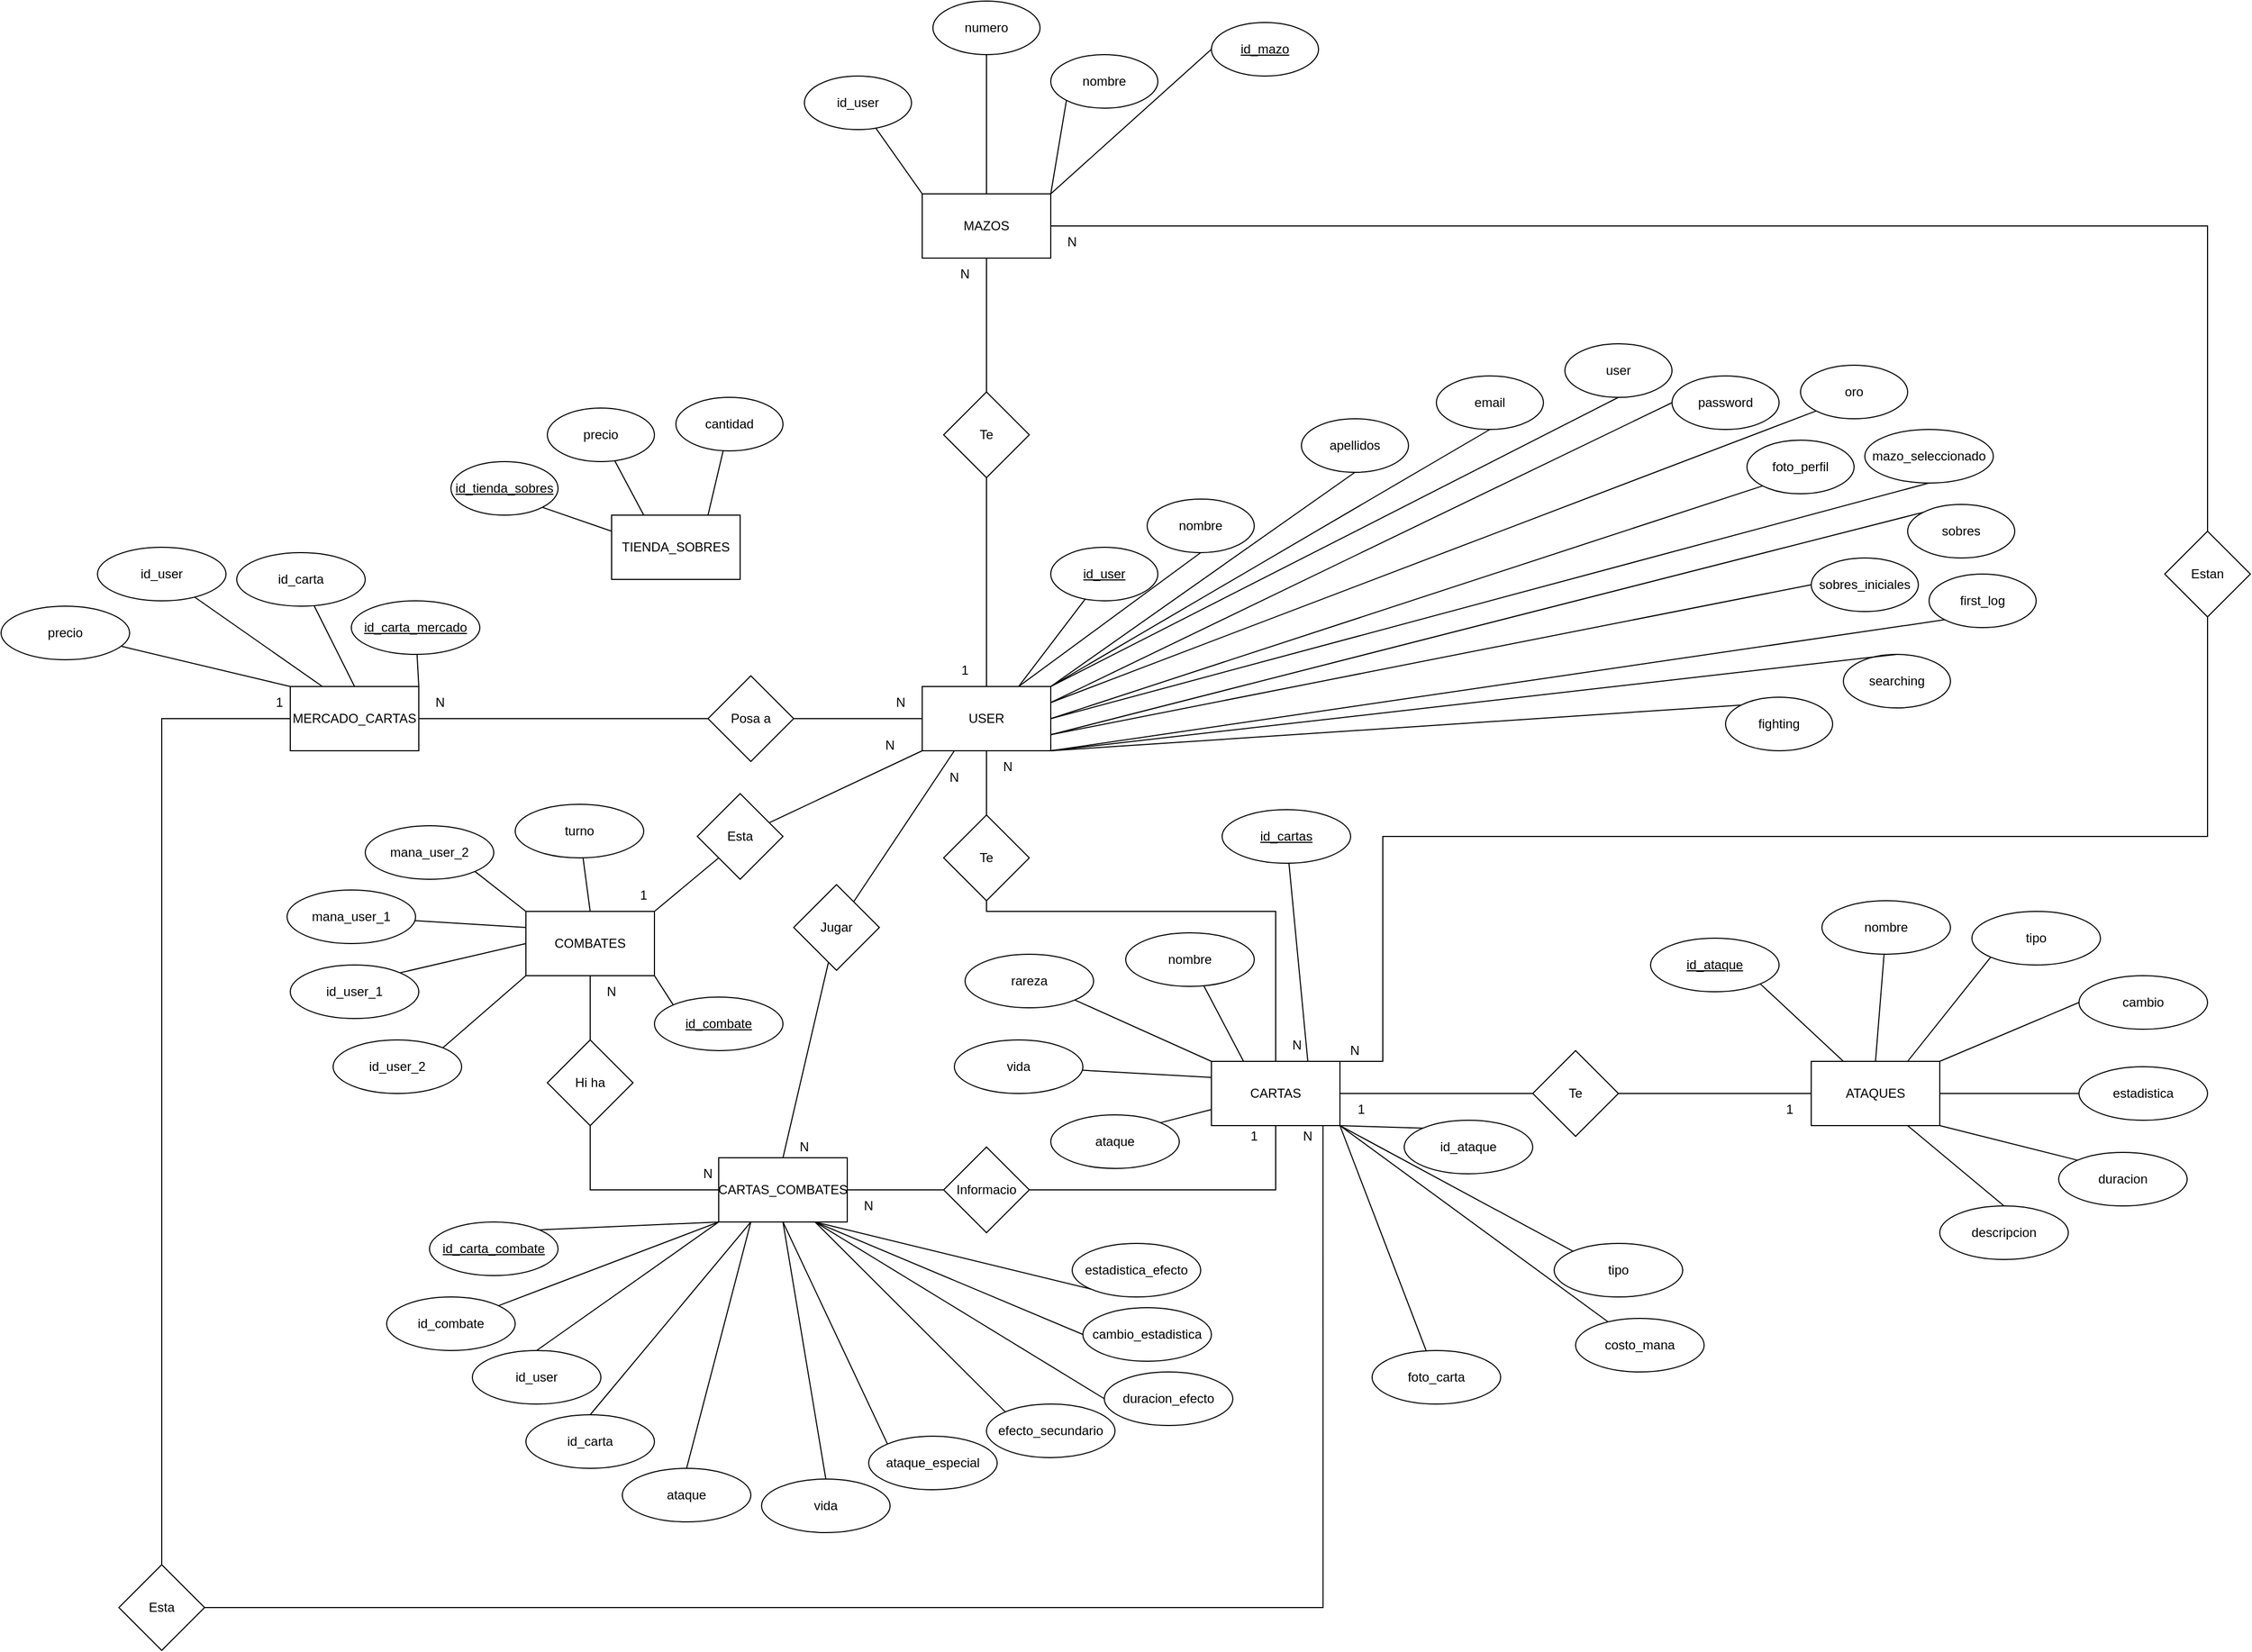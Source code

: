 <mxfile version="24.4.6" type="device">
  <diagram name="Página-1" id="mGuYYv_HyI5UxaZ_sUdc">
    <mxGraphModel dx="2577" dy="2109" grid="1" gridSize="10" guides="1" tooltips="1" connect="1" arrows="1" fold="1" page="1" pageScale="1" pageWidth="827" pageHeight="1169" math="0" shadow="0">
      <root>
        <mxCell id="0" />
        <mxCell id="1" parent="0" />
        <mxCell id="t3bxzwzpchBFD-Yzs4hy-23" style="rounded=0;orthogonalLoop=1;jettySize=auto;html=1;exitX=0;exitY=1;exitDx=0;exitDy=0;endArrow=none;endFill=0;" edge="1" parent="1" source="t3bxzwzpchBFD-Yzs4hy-1" target="t3bxzwzpchBFD-Yzs4hy-22">
          <mxGeometry relative="1" as="geometry" />
        </mxCell>
        <mxCell id="t3bxzwzpchBFD-Yzs4hy-1" value="USER" style="rounded=0;whiteSpace=wrap;html=1;" vertex="1" parent="1">
          <mxGeometry x="60" y="100" width="120" height="60" as="geometry" />
        </mxCell>
        <mxCell id="t3bxzwzpchBFD-Yzs4hy-5" style="edgeStyle=orthogonalEdgeStyle;rounded=0;orthogonalLoop=1;jettySize=auto;html=1;entryX=0;entryY=0.5;entryDx=0;entryDy=0;endArrow=none;endFill=0;" edge="1" parent="1" source="t3bxzwzpchBFD-Yzs4hy-2" target="t3bxzwzpchBFD-Yzs4hy-4">
          <mxGeometry relative="1" as="geometry" />
        </mxCell>
        <mxCell id="t3bxzwzpchBFD-Yzs4hy-2" value="CARTAS" style="rounded=0;whiteSpace=wrap;html=1;" vertex="1" parent="1">
          <mxGeometry x="330" y="450" width="120" height="60" as="geometry" />
        </mxCell>
        <mxCell id="t3bxzwzpchBFD-Yzs4hy-3" value="ATAQUES" style="rounded=0;whiteSpace=wrap;html=1;" vertex="1" parent="1">
          <mxGeometry x="890" y="450" width="120" height="60" as="geometry" />
        </mxCell>
        <mxCell id="t3bxzwzpchBFD-Yzs4hy-6" style="edgeStyle=orthogonalEdgeStyle;rounded=0;orthogonalLoop=1;jettySize=auto;html=1;entryX=0;entryY=0.5;entryDx=0;entryDy=0;endArrow=none;endFill=0;" edge="1" parent="1" source="t3bxzwzpchBFD-Yzs4hy-4" target="t3bxzwzpchBFD-Yzs4hy-3">
          <mxGeometry relative="1" as="geometry" />
        </mxCell>
        <mxCell id="t3bxzwzpchBFD-Yzs4hy-4" value="Te" style="rhombus;whiteSpace=wrap;html=1;" vertex="1" parent="1">
          <mxGeometry x="630" y="440" width="80" height="80" as="geometry" />
        </mxCell>
        <mxCell id="t3bxzwzpchBFD-Yzs4hy-176" style="edgeStyle=orthogonalEdgeStyle;rounded=0;orthogonalLoop=1;jettySize=auto;html=1;entryX=0.5;entryY=0;entryDx=0;entryDy=0;endArrow=none;endFill=0;" edge="1" parent="1" source="t3bxzwzpchBFD-Yzs4hy-7" target="t3bxzwzpchBFD-Yzs4hy-175">
          <mxGeometry relative="1" as="geometry" />
        </mxCell>
        <mxCell id="t3bxzwzpchBFD-Yzs4hy-7" value="MAZOS" style="rounded=0;whiteSpace=wrap;html=1;" vertex="1" parent="1">
          <mxGeometry x="60" y="-360" width="120" height="60" as="geometry" />
        </mxCell>
        <mxCell id="t3bxzwzpchBFD-Yzs4hy-171" style="edgeStyle=orthogonalEdgeStyle;rounded=0;orthogonalLoop=1;jettySize=auto;html=1;entryX=0.5;entryY=0;entryDx=0;entryDy=0;endArrow=none;endFill=0;" edge="1" parent="1" source="t3bxzwzpchBFD-Yzs4hy-8" target="t3bxzwzpchBFD-Yzs4hy-170">
          <mxGeometry relative="1" as="geometry" />
        </mxCell>
        <mxCell id="t3bxzwzpchBFD-Yzs4hy-8" value="MERCADO_CARTAS" style="rounded=0;whiteSpace=wrap;html=1;" vertex="1" parent="1">
          <mxGeometry x="-530" y="100" width="120" height="60" as="geometry" />
        </mxCell>
        <mxCell id="t3bxzwzpchBFD-Yzs4hy-9" value="TIENDA_SOBRES" style="rounded=0;whiteSpace=wrap;html=1;" vertex="1" parent="1">
          <mxGeometry x="-230" y="-60" width="120" height="60" as="geometry" />
        </mxCell>
        <mxCell id="t3bxzwzpchBFD-Yzs4hy-26" style="edgeStyle=orthogonalEdgeStyle;rounded=0;orthogonalLoop=1;jettySize=auto;html=1;entryX=0.5;entryY=0;entryDx=0;entryDy=0;endArrow=none;endFill=0;exitX=0.5;exitY=1;exitDx=0;exitDy=0;" edge="1" parent="1" source="t3bxzwzpchBFD-Yzs4hy-11" target="t3bxzwzpchBFD-Yzs4hy-25">
          <mxGeometry relative="1" as="geometry">
            <mxPoint x="-140" y="410" as="sourcePoint" />
          </mxGeometry>
        </mxCell>
        <mxCell id="t3bxzwzpchBFD-Yzs4hy-11" value="COMBATES" style="rounded=0;whiteSpace=wrap;html=1;" vertex="1" parent="1">
          <mxGeometry x="-310" y="310" width="120" height="60" as="geometry" />
        </mxCell>
        <mxCell id="t3bxzwzpchBFD-Yzs4hy-12" value="CARTAS_COMBATES" style="rounded=0;whiteSpace=wrap;html=1;" vertex="1" parent="1">
          <mxGeometry x="-130" y="540" width="120" height="60" as="geometry" />
        </mxCell>
        <mxCell id="t3bxzwzpchBFD-Yzs4hy-15" style="edgeStyle=orthogonalEdgeStyle;rounded=0;orthogonalLoop=1;jettySize=auto;html=1;entryX=1;entryY=0.5;entryDx=0;entryDy=0;endArrow=none;endFill=0;" edge="1" parent="1" source="t3bxzwzpchBFD-Yzs4hy-13" target="t3bxzwzpchBFD-Yzs4hy-8">
          <mxGeometry relative="1" as="geometry" />
        </mxCell>
        <mxCell id="t3bxzwzpchBFD-Yzs4hy-13" value="Posa a" style="rhombus;whiteSpace=wrap;html=1;" vertex="1" parent="1">
          <mxGeometry x="-140" y="90" width="80" height="80" as="geometry" />
        </mxCell>
        <mxCell id="t3bxzwzpchBFD-Yzs4hy-14" style="edgeStyle=orthogonalEdgeStyle;rounded=0;orthogonalLoop=1;jettySize=auto;html=1;entryX=1;entryY=0.5;entryDx=0;entryDy=0;endArrow=none;endFill=0;" edge="1" parent="1" source="t3bxzwzpchBFD-Yzs4hy-1" target="t3bxzwzpchBFD-Yzs4hy-13">
          <mxGeometry relative="1" as="geometry" />
        </mxCell>
        <mxCell id="t3bxzwzpchBFD-Yzs4hy-17" style="edgeStyle=orthogonalEdgeStyle;rounded=0;orthogonalLoop=1;jettySize=auto;html=1;entryX=0.5;entryY=1;entryDx=0;entryDy=0;endArrow=none;endFill=0;" edge="1" parent="1" source="t3bxzwzpchBFD-Yzs4hy-16" target="t3bxzwzpchBFD-Yzs4hy-1">
          <mxGeometry relative="1" as="geometry" />
        </mxCell>
        <mxCell id="t3bxzwzpchBFD-Yzs4hy-18" style="edgeStyle=orthogonalEdgeStyle;rounded=0;orthogonalLoop=1;jettySize=auto;html=1;entryX=0.5;entryY=0;entryDx=0;entryDy=0;endArrow=none;endFill=0;" edge="1" parent="1" source="t3bxzwzpchBFD-Yzs4hy-16" target="t3bxzwzpchBFD-Yzs4hy-2">
          <mxGeometry relative="1" as="geometry">
            <Array as="points">
              <mxPoint x="120" y="310" />
              <mxPoint x="390" y="310" />
            </Array>
          </mxGeometry>
        </mxCell>
        <mxCell id="t3bxzwzpchBFD-Yzs4hy-16" value="Te" style="rhombus;whiteSpace=wrap;html=1;" vertex="1" parent="1">
          <mxGeometry x="80" y="220" width="80" height="80" as="geometry" />
        </mxCell>
        <mxCell id="t3bxzwzpchBFD-Yzs4hy-20" style="edgeStyle=orthogonalEdgeStyle;rounded=0;orthogonalLoop=1;jettySize=auto;html=1;entryX=0.5;entryY=1;entryDx=0;entryDy=0;endArrow=none;endFill=0;" edge="1" parent="1" source="t3bxzwzpchBFD-Yzs4hy-19" target="t3bxzwzpchBFD-Yzs4hy-7">
          <mxGeometry relative="1" as="geometry" />
        </mxCell>
        <mxCell id="t3bxzwzpchBFD-Yzs4hy-21" style="edgeStyle=orthogonalEdgeStyle;rounded=0;orthogonalLoop=1;jettySize=auto;html=1;entryX=0.5;entryY=0;entryDx=0;entryDy=0;endArrow=none;endFill=0;" edge="1" parent="1" source="t3bxzwzpchBFD-Yzs4hy-19" target="t3bxzwzpchBFD-Yzs4hy-1">
          <mxGeometry relative="1" as="geometry" />
        </mxCell>
        <mxCell id="t3bxzwzpchBFD-Yzs4hy-19" value="Te" style="rhombus;whiteSpace=wrap;html=1;" vertex="1" parent="1">
          <mxGeometry x="80" y="-175" width="80" height="80" as="geometry" />
        </mxCell>
        <mxCell id="t3bxzwzpchBFD-Yzs4hy-24" style="rounded=0;orthogonalLoop=1;jettySize=auto;html=1;exitX=0;exitY=1;exitDx=0;exitDy=0;entryX=1;entryY=0;entryDx=0;entryDy=0;endArrow=none;endFill=0;" edge="1" parent="1" source="t3bxzwzpchBFD-Yzs4hy-22" target="t3bxzwzpchBFD-Yzs4hy-11">
          <mxGeometry relative="1" as="geometry" />
        </mxCell>
        <mxCell id="t3bxzwzpchBFD-Yzs4hy-22" value="Esta" style="rhombus;whiteSpace=wrap;html=1;" vertex="1" parent="1">
          <mxGeometry x="-150" y="200" width="80" height="80" as="geometry" />
        </mxCell>
        <mxCell id="t3bxzwzpchBFD-Yzs4hy-27" style="edgeStyle=orthogonalEdgeStyle;rounded=0;orthogonalLoop=1;jettySize=auto;html=1;exitX=0.5;exitY=1;exitDx=0;exitDy=0;entryX=0;entryY=0.5;entryDx=0;entryDy=0;endArrow=none;endFill=0;" edge="1" parent="1" source="t3bxzwzpchBFD-Yzs4hy-25" target="t3bxzwzpchBFD-Yzs4hy-12">
          <mxGeometry relative="1" as="geometry" />
        </mxCell>
        <mxCell id="t3bxzwzpchBFD-Yzs4hy-25" value="Hi ha" style="rhombus;whiteSpace=wrap;html=1;" vertex="1" parent="1">
          <mxGeometry x="-290" y="430" width="80" height="80" as="geometry" />
        </mxCell>
        <mxCell id="t3bxzwzpchBFD-Yzs4hy-28" value="N" style="text;html=1;align=center;verticalAlign=middle;whiteSpace=wrap;rounded=0;" vertex="1" parent="1">
          <mxGeometry x="380" y="420" width="60" height="30" as="geometry" />
        </mxCell>
        <mxCell id="t3bxzwzpchBFD-Yzs4hy-30" value="N" style="text;html=1;align=center;verticalAlign=middle;whiteSpace=wrap;rounded=0;" vertex="1" parent="1">
          <mxGeometry x="110" y="160" width="60" height="30" as="geometry" />
        </mxCell>
        <mxCell id="t3bxzwzpchBFD-Yzs4hy-31" value="1" style="text;html=1;align=center;verticalAlign=middle;whiteSpace=wrap;rounded=0;" vertex="1" parent="1">
          <mxGeometry x="440" y="480" width="60" height="30" as="geometry" />
        </mxCell>
        <mxCell id="t3bxzwzpchBFD-Yzs4hy-32" value="1" style="text;html=1;align=center;verticalAlign=middle;whiteSpace=wrap;rounded=0;" vertex="1" parent="1">
          <mxGeometry x="840" y="480" width="60" height="30" as="geometry" />
        </mxCell>
        <mxCell id="t3bxzwzpchBFD-Yzs4hy-33" value="1" style="text;html=1;align=center;verticalAlign=middle;whiteSpace=wrap;rounded=0;" vertex="1" parent="1">
          <mxGeometry x="-230" y="280" width="60" height="30" as="geometry" />
        </mxCell>
        <mxCell id="t3bxzwzpchBFD-Yzs4hy-34" value="N" style="text;html=1;align=center;verticalAlign=middle;whiteSpace=wrap;rounded=0;" vertex="1" parent="1">
          <mxGeometry y="140" width="60" height="30" as="geometry" />
        </mxCell>
        <mxCell id="t3bxzwzpchBFD-Yzs4hy-35" value="N" style="text;html=1;align=center;verticalAlign=middle;whiteSpace=wrap;rounded=0;" vertex="1" parent="1">
          <mxGeometry x="-170" y="540" width="60" height="30" as="geometry" />
        </mxCell>
        <mxCell id="t3bxzwzpchBFD-Yzs4hy-36" value="N" style="text;html=1;align=center;verticalAlign=middle;whiteSpace=wrap;rounded=0;" vertex="1" parent="1">
          <mxGeometry x="-260" y="370" width="60" height="30" as="geometry" />
        </mxCell>
        <mxCell id="t3bxzwzpchBFD-Yzs4hy-38" style="edgeStyle=orthogonalEdgeStyle;rounded=0;orthogonalLoop=1;jettySize=auto;html=1;entryX=0.5;entryY=1;entryDx=0;entryDy=0;endArrow=none;endFill=0;" edge="1" parent="1" source="t3bxzwzpchBFD-Yzs4hy-37" target="t3bxzwzpchBFD-Yzs4hy-2">
          <mxGeometry relative="1" as="geometry" />
        </mxCell>
        <mxCell id="t3bxzwzpchBFD-Yzs4hy-39" style="edgeStyle=orthogonalEdgeStyle;rounded=0;orthogonalLoop=1;jettySize=auto;html=1;endArrow=none;endFill=0;" edge="1" parent="1" source="t3bxzwzpchBFD-Yzs4hy-37" target="t3bxzwzpchBFD-Yzs4hy-12">
          <mxGeometry relative="1" as="geometry" />
        </mxCell>
        <mxCell id="t3bxzwzpchBFD-Yzs4hy-37" value="Informacio" style="rhombus;whiteSpace=wrap;html=1;" vertex="1" parent="1">
          <mxGeometry x="80" y="530" width="80" height="80" as="geometry" />
        </mxCell>
        <mxCell id="t3bxzwzpchBFD-Yzs4hy-40" value="N" style="text;html=1;align=center;verticalAlign=middle;whiteSpace=wrap;rounded=0;" vertex="1" parent="1">
          <mxGeometry x="-420" y="100" width="60" height="30" as="geometry" />
        </mxCell>
        <mxCell id="t3bxzwzpchBFD-Yzs4hy-41" value="N" style="text;html=1;align=center;verticalAlign=middle;whiteSpace=wrap;rounded=0;" vertex="1" parent="1">
          <mxGeometry x="10" y="100" width="60" height="30" as="geometry" />
        </mxCell>
        <mxCell id="t3bxzwzpchBFD-Yzs4hy-42" value="1" style="text;html=1;align=center;verticalAlign=middle;whiteSpace=wrap;rounded=0;" vertex="1" parent="1">
          <mxGeometry x="70" y="70" width="60" height="30" as="geometry" />
        </mxCell>
        <mxCell id="t3bxzwzpchBFD-Yzs4hy-43" value="N" style="text;html=1;align=center;verticalAlign=middle;whiteSpace=wrap;rounded=0;" vertex="1" parent="1">
          <mxGeometry x="70" y="-300" width="60" height="30" as="geometry" />
        </mxCell>
        <mxCell id="t3bxzwzpchBFD-Yzs4hy-44" value="N" style="text;html=1;align=center;verticalAlign=middle;whiteSpace=wrap;rounded=0;" vertex="1" parent="1">
          <mxGeometry x="-20" y="569.5" width="60" height="30" as="geometry" />
        </mxCell>
        <mxCell id="t3bxzwzpchBFD-Yzs4hy-45" value="1" style="text;html=1;align=center;verticalAlign=middle;whiteSpace=wrap;rounded=0;" vertex="1" parent="1">
          <mxGeometry x="340" y="505" width="60" height="30" as="geometry" />
        </mxCell>
        <mxCell id="t3bxzwzpchBFD-Yzs4hy-47" style="rounded=0;orthogonalLoop=1;jettySize=auto;html=1;exitX=1;exitY=1;exitDx=0;exitDy=0;entryX=0;entryY=0.25;entryDx=0;entryDy=0;endArrow=none;endFill=0;" edge="1" parent="1" source="t3bxzwzpchBFD-Yzs4hy-46" target="t3bxzwzpchBFD-Yzs4hy-9">
          <mxGeometry relative="1" as="geometry" />
        </mxCell>
        <mxCell id="t3bxzwzpchBFD-Yzs4hy-46" value="&lt;u&gt;id_tienda_sobres&lt;/u&gt;" style="ellipse;whiteSpace=wrap;html=1;" vertex="1" parent="1">
          <mxGeometry x="-380" y="-110" width="100" height="50" as="geometry" />
        </mxCell>
        <mxCell id="t3bxzwzpchBFD-Yzs4hy-52" style="rounded=0;orthogonalLoop=1;jettySize=auto;html=1;entryX=0.25;entryY=0;entryDx=0;entryDy=0;endArrow=none;endFill=0;" edge="1" parent="1" source="t3bxzwzpchBFD-Yzs4hy-48" target="t3bxzwzpchBFD-Yzs4hy-9">
          <mxGeometry relative="1" as="geometry" />
        </mxCell>
        <mxCell id="t3bxzwzpchBFD-Yzs4hy-48" value="precio" style="ellipse;whiteSpace=wrap;html=1;" vertex="1" parent="1">
          <mxGeometry x="-290" y="-160" width="100" height="50" as="geometry" />
        </mxCell>
        <mxCell id="t3bxzwzpchBFD-Yzs4hy-51" style="rounded=0;orthogonalLoop=1;jettySize=auto;html=1;entryX=0.75;entryY=0;entryDx=0;entryDy=0;endArrow=none;endFill=0;" edge="1" parent="1" source="t3bxzwzpchBFD-Yzs4hy-50" target="t3bxzwzpchBFD-Yzs4hy-9">
          <mxGeometry relative="1" as="geometry" />
        </mxCell>
        <mxCell id="t3bxzwzpchBFD-Yzs4hy-50" value="cantidad" style="ellipse;whiteSpace=wrap;html=1;" vertex="1" parent="1">
          <mxGeometry x="-170" y="-170" width="100" height="50" as="geometry" />
        </mxCell>
        <mxCell id="t3bxzwzpchBFD-Yzs4hy-54" style="rounded=0;orthogonalLoop=1;jettySize=auto;html=1;exitX=0;exitY=1;exitDx=0;exitDy=0;entryX=1;entryY=0;entryDx=0;entryDy=0;endArrow=none;endFill=0;" edge="1" parent="1" source="t3bxzwzpchBFD-Yzs4hy-53" target="t3bxzwzpchBFD-Yzs4hy-7">
          <mxGeometry relative="1" as="geometry" />
        </mxCell>
        <mxCell id="t3bxzwzpchBFD-Yzs4hy-53" value="nombre" style="ellipse;whiteSpace=wrap;html=1;" vertex="1" parent="1">
          <mxGeometry x="180" y="-490" width="100" height="50" as="geometry" />
        </mxCell>
        <mxCell id="t3bxzwzpchBFD-Yzs4hy-56" style="edgeStyle=orthogonalEdgeStyle;rounded=0;orthogonalLoop=1;jettySize=auto;html=1;entryX=0.5;entryY=0;entryDx=0;entryDy=0;endArrow=none;endFill=0;" edge="1" parent="1" source="t3bxzwzpchBFD-Yzs4hy-55" target="t3bxzwzpchBFD-Yzs4hy-7">
          <mxGeometry relative="1" as="geometry" />
        </mxCell>
        <mxCell id="t3bxzwzpchBFD-Yzs4hy-55" value="numero" style="ellipse;whiteSpace=wrap;html=1;" vertex="1" parent="1">
          <mxGeometry x="70" y="-540" width="100" height="50" as="geometry" />
        </mxCell>
        <mxCell id="t3bxzwzpchBFD-Yzs4hy-58" style="rounded=0;orthogonalLoop=1;jettySize=auto;html=1;entryX=0;entryY=0;entryDx=0;entryDy=0;endArrow=none;endFill=0;" edge="1" parent="1" source="t3bxzwzpchBFD-Yzs4hy-57" target="t3bxzwzpchBFD-Yzs4hy-7">
          <mxGeometry relative="1" as="geometry" />
        </mxCell>
        <mxCell id="t3bxzwzpchBFD-Yzs4hy-57" value="id_user" style="ellipse;whiteSpace=wrap;html=1;" vertex="1" parent="1">
          <mxGeometry x="-50" y="-470" width="100" height="50" as="geometry" />
        </mxCell>
        <mxCell id="t3bxzwzpchBFD-Yzs4hy-59" value="&lt;u&gt;id_mazo&lt;/u&gt;" style="ellipse;whiteSpace=wrap;html=1;" vertex="1" parent="1">
          <mxGeometry x="330" y="-520" width="100" height="50" as="geometry" />
        </mxCell>
        <mxCell id="t3bxzwzpchBFD-Yzs4hy-60" style="rounded=0;orthogonalLoop=1;jettySize=auto;html=1;exitX=0;exitY=0.5;exitDx=0;exitDy=0;entryX=1;entryY=0;entryDx=0;entryDy=0;endArrow=none;endFill=0;" edge="1" parent="1" source="t3bxzwzpchBFD-Yzs4hy-59" target="t3bxzwzpchBFD-Yzs4hy-7">
          <mxGeometry relative="1" as="geometry">
            <mxPoint x="205" y="-177" as="sourcePoint" />
            <mxPoint x="190" y="-120" as="targetPoint" />
          </mxGeometry>
        </mxCell>
        <mxCell id="t3bxzwzpchBFD-Yzs4hy-63" style="rounded=0;orthogonalLoop=1;jettySize=auto;html=1;entryX=0.75;entryY=0;entryDx=0;entryDy=0;endArrow=none;endFill=0;" edge="1" parent="1" source="t3bxzwzpchBFD-Yzs4hy-61" target="t3bxzwzpchBFD-Yzs4hy-1">
          <mxGeometry relative="1" as="geometry" />
        </mxCell>
        <mxCell id="t3bxzwzpchBFD-Yzs4hy-61" value="&lt;u&gt;id_user&lt;/u&gt;" style="ellipse;whiteSpace=wrap;html=1;" vertex="1" parent="1">
          <mxGeometry x="180" y="-30" width="100" height="50" as="geometry" />
        </mxCell>
        <mxCell id="t3bxzwzpchBFD-Yzs4hy-62" value="nombre" style="ellipse;whiteSpace=wrap;html=1;" vertex="1" parent="1">
          <mxGeometry x="270" y="-75" width="100" height="50" as="geometry" />
        </mxCell>
        <mxCell id="t3bxzwzpchBFD-Yzs4hy-64" value="apellidos" style="ellipse;whiteSpace=wrap;html=1;" vertex="1" parent="1">
          <mxGeometry x="414" y="-150" width="100" height="50" as="geometry" />
        </mxCell>
        <mxCell id="t3bxzwzpchBFD-Yzs4hy-65" value="email" style="ellipse;whiteSpace=wrap;html=1;" vertex="1" parent="1">
          <mxGeometry x="540" y="-190" width="100" height="50" as="geometry" />
        </mxCell>
        <mxCell id="t3bxzwzpchBFD-Yzs4hy-66" value="user" style="ellipse;whiteSpace=wrap;html=1;" vertex="1" parent="1">
          <mxGeometry x="660" y="-220" width="100" height="50" as="geometry" />
        </mxCell>
        <mxCell id="t3bxzwzpchBFD-Yzs4hy-67" value="password" style="ellipse;whiteSpace=wrap;html=1;" vertex="1" parent="1">
          <mxGeometry x="760" y="-190" width="100" height="50" as="geometry" />
        </mxCell>
        <mxCell id="t3bxzwzpchBFD-Yzs4hy-68" value="oro" style="ellipse;whiteSpace=wrap;html=1;" vertex="1" parent="1">
          <mxGeometry x="880" y="-200" width="100" height="50" as="geometry" />
        </mxCell>
        <mxCell id="t3bxzwzpchBFD-Yzs4hy-69" value="foto_perfil" style="ellipse;whiteSpace=wrap;html=1;" vertex="1" parent="1">
          <mxGeometry x="830" y="-130" width="100" height="50" as="geometry" />
        </mxCell>
        <mxCell id="t3bxzwzpchBFD-Yzs4hy-70" value="first_log" style="ellipse;whiteSpace=wrap;html=1;" vertex="1" parent="1">
          <mxGeometry x="1000" y="-5" width="100" height="50" as="geometry" />
        </mxCell>
        <mxCell id="t3bxzwzpchBFD-Yzs4hy-71" value="mazo_seleccionado" style="ellipse;whiteSpace=wrap;html=1;" vertex="1" parent="1">
          <mxGeometry x="940" y="-140" width="120" height="50" as="geometry" />
        </mxCell>
        <mxCell id="t3bxzwzpchBFD-Yzs4hy-72" value="sobres" style="ellipse;whiteSpace=wrap;html=1;" vertex="1" parent="1">
          <mxGeometry x="980" y="-70" width="100" height="50" as="geometry" />
        </mxCell>
        <mxCell id="t3bxzwzpchBFD-Yzs4hy-73" value="sobres_iniciales" style="ellipse;whiteSpace=wrap;html=1;" vertex="1" parent="1">
          <mxGeometry x="890" y="-20" width="100" height="50" as="geometry" />
        </mxCell>
        <mxCell id="t3bxzwzpchBFD-Yzs4hy-74" value="searching" style="ellipse;whiteSpace=wrap;html=1;" vertex="1" parent="1">
          <mxGeometry x="920" y="70" width="100" height="50" as="geometry" />
        </mxCell>
        <mxCell id="t3bxzwzpchBFD-Yzs4hy-75" value="fighting" style="ellipse;whiteSpace=wrap;html=1;" vertex="1" parent="1">
          <mxGeometry x="810" y="110" width="100" height="50" as="geometry" />
        </mxCell>
        <mxCell id="t3bxzwzpchBFD-Yzs4hy-76" style="rounded=0;orthogonalLoop=1;jettySize=auto;html=1;entryX=0.75;entryY=0;entryDx=0;entryDy=0;endArrow=none;endFill=0;exitX=0.5;exitY=1;exitDx=0;exitDy=0;" edge="1" parent="1" source="t3bxzwzpchBFD-Yzs4hy-62" target="t3bxzwzpchBFD-Yzs4hy-1">
          <mxGeometry relative="1" as="geometry">
            <mxPoint x="234" y="51" as="sourcePoint" />
            <mxPoint x="160" y="110" as="targetPoint" />
          </mxGeometry>
        </mxCell>
        <mxCell id="t3bxzwzpchBFD-Yzs4hy-77" style="rounded=0;orthogonalLoop=1;jettySize=auto;html=1;entryX=1;entryY=0;entryDx=0;entryDy=0;endArrow=none;endFill=0;exitX=0.5;exitY=1;exitDx=0;exitDy=0;" edge="1" parent="1" source="t3bxzwzpchBFD-Yzs4hy-64" target="t3bxzwzpchBFD-Yzs4hy-1">
          <mxGeometry relative="1" as="geometry">
            <mxPoint x="374" y="40" as="sourcePoint" />
            <mxPoint x="178" y="108" as="targetPoint" />
          </mxGeometry>
        </mxCell>
        <mxCell id="t3bxzwzpchBFD-Yzs4hy-78" style="rounded=0;orthogonalLoop=1;jettySize=auto;html=1;entryX=1;entryY=0;entryDx=0;entryDy=0;endArrow=none;endFill=0;exitX=0.5;exitY=1;exitDx=0;exitDy=0;" edge="1" parent="1" source="t3bxzwzpchBFD-Yzs4hy-65" target="t3bxzwzpchBFD-Yzs4hy-1">
          <mxGeometry relative="1" as="geometry">
            <mxPoint x="430" y="35" as="sourcePoint" />
            <mxPoint x="190" y="110" as="targetPoint" />
          </mxGeometry>
        </mxCell>
        <mxCell id="t3bxzwzpchBFD-Yzs4hy-79" style="rounded=0;orthogonalLoop=1;jettySize=auto;html=1;entryX=1;entryY=0;entryDx=0;entryDy=0;endArrow=none;endFill=0;exitX=0.5;exitY=1;exitDx=0;exitDy=0;" edge="1" parent="1" source="t3bxzwzpchBFD-Yzs4hy-66" target="t3bxzwzpchBFD-Yzs4hy-1">
          <mxGeometry relative="1" as="geometry">
            <mxPoint x="510" y="75" as="sourcePoint" />
            <mxPoint x="190" y="110" as="targetPoint" />
          </mxGeometry>
        </mxCell>
        <mxCell id="t3bxzwzpchBFD-Yzs4hy-80" style="rounded=0;orthogonalLoop=1;jettySize=auto;html=1;entryX=1;entryY=0.25;entryDx=0;entryDy=0;endArrow=none;endFill=0;exitX=0;exitY=0.5;exitDx=0;exitDy=0;" edge="1" parent="1" source="t3bxzwzpchBFD-Yzs4hy-67" target="t3bxzwzpchBFD-Yzs4hy-1">
          <mxGeometry relative="1" as="geometry">
            <mxPoint x="510" y="135" as="sourcePoint" />
            <mxPoint x="190" y="110" as="targetPoint" />
          </mxGeometry>
        </mxCell>
        <mxCell id="t3bxzwzpchBFD-Yzs4hy-81" style="rounded=0;orthogonalLoop=1;jettySize=auto;html=1;entryX=1;entryY=0.25;entryDx=0;entryDy=0;endArrow=none;endFill=0;exitX=0;exitY=1;exitDx=0;exitDy=0;" edge="1" parent="1" source="t3bxzwzpchBFD-Yzs4hy-68" target="t3bxzwzpchBFD-Yzs4hy-1">
          <mxGeometry relative="1" as="geometry">
            <mxPoint x="590" y="185" as="sourcePoint" />
            <mxPoint x="190" y="125" as="targetPoint" />
          </mxGeometry>
        </mxCell>
        <mxCell id="t3bxzwzpchBFD-Yzs4hy-82" style="rounded=0;orthogonalLoop=1;jettySize=auto;html=1;entryX=1;entryY=0.5;entryDx=0;entryDy=0;endArrow=none;endFill=0;exitX=0;exitY=1;exitDx=0;exitDy=0;" edge="1" parent="1" source="t3bxzwzpchBFD-Yzs4hy-69" target="t3bxzwzpchBFD-Yzs4hy-1">
          <mxGeometry relative="1" as="geometry">
            <mxPoint x="605" y="227" as="sourcePoint" />
            <mxPoint x="190" y="125" as="targetPoint" />
          </mxGeometry>
        </mxCell>
        <mxCell id="t3bxzwzpchBFD-Yzs4hy-83" style="rounded=0;orthogonalLoop=1;jettySize=auto;html=1;entryX=1;entryY=0.5;entryDx=0;entryDy=0;endArrow=none;endFill=0;exitX=0.5;exitY=1;exitDx=0;exitDy=0;" edge="1" parent="1" source="t3bxzwzpchBFD-Yzs4hy-71" target="t3bxzwzpchBFD-Yzs4hy-1">
          <mxGeometry relative="1" as="geometry">
            <mxPoint x="495" y="227" as="sourcePoint" />
            <mxPoint x="190" y="140" as="targetPoint" />
          </mxGeometry>
        </mxCell>
        <mxCell id="t3bxzwzpchBFD-Yzs4hy-84" style="rounded=0;orthogonalLoop=1;jettySize=auto;html=1;entryX=1;entryY=0.75;entryDx=0;entryDy=0;endArrow=none;endFill=0;exitX=0;exitY=0;exitDx=0;exitDy=0;" edge="1" parent="1" source="t3bxzwzpchBFD-Yzs4hy-72" target="t3bxzwzpchBFD-Yzs4hy-1">
          <mxGeometry relative="1" as="geometry">
            <mxPoint x="597" y="232" as="sourcePoint" />
            <mxPoint x="190" y="140" as="targetPoint" />
          </mxGeometry>
        </mxCell>
        <mxCell id="t3bxzwzpchBFD-Yzs4hy-85" style="rounded=0;orthogonalLoop=1;jettySize=auto;html=1;entryX=1;entryY=0.75;entryDx=0;entryDy=0;endArrow=none;endFill=0;exitX=0;exitY=0.5;exitDx=0;exitDy=0;" edge="1" parent="1" source="t3bxzwzpchBFD-Yzs4hy-73" target="t3bxzwzpchBFD-Yzs4hy-1">
          <mxGeometry relative="1" as="geometry">
            <mxPoint x="475" y="237" as="sourcePoint" />
            <mxPoint x="190" y="155" as="targetPoint" />
          </mxGeometry>
        </mxCell>
        <mxCell id="t3bxzwzpchBFD-Yzs4hy-86" style="rounded=0;orthogonalLoop=1;jettySize=auto;html=1;entryX=1;entryY=1;entryDx=0;entryDy=0;endArrow=none;endFill=0;exitX=0;exitY=1;exitDx=0;exitDy=0;" edge="1" parent="1" source="t3bxzwzpchBFD-Yzs4hy-70" target="t3bxzwzpchBFD-Yzs4hy-1">
          <mxGeometry relative="1" as="geometry">
            <mxPoint x="480" y="305" as="sourcePoint" />
            <mxPoint x="190" y="155" as="targetPoint" />
          </mxGeometry>
        </mxCell>
        <mxCell id="t3bxzwzpchBFD-Yzs4hy-87" style="rounded=0;orthogonalLoop=1;jettySize=auto;html=1;entryX=1;entryY=1;entryDx=0;entryDy=0;endArrow=none;endFill=0;exitX=0.5;exitY=0;exitDx=0;exitDy=0;" edge="1" parent="1" source="t3bxzwzpchBFD-Yzs4hy-74" target="t3bxzwzpchBFD-Yzs4hy-1">
          <mxGeometry relative="1" as="geometry">
            <mxPoint x="395" y="317" as="sourcePoint" />
            <mxPoint x="190" y="170" as="targetPoint" />
          </mxGeometry>
        </mxCell>
        <mxCell id="t3bxzwzpchBFD-Yzs4hy-88" style="rounded=0;orthogonalLoop=1;jettySize=auto;html=1;entryX=1;entryY=1;entryDx=0;entryDy=0;endArrow=none;endFill=0;exitX=0;exitY=0;exitDx=0;exitDy=0;" edge="1" parent="1" source="t3bxzwzpchBFD-Yzs4hy-75" target="t3bxzwzpchBFD-Yzs4hy-1">
          <mxGeometry relative="1" as="geometry">
            <mxPoint x="520" y="245" as="sourcePoint" />
            <mxPoint x="190" y="170" as="targetPoint" />
          </mxGeometry>
        </mxCell>
        <mxCell id="t3bxzwzpchBFD-Yzs4hy-98" style="rounded=0;orthogonalLoop=1;jettySize=auto;html=1;entryX=0.5;entryY=0;entryDx=0;entryDy=0;endArrow=none;endFill=0;" edge="1" parent="1" source="t3bxzwzpchBFD-Yzs4hy-89" target="t3bxzwzpchBFD-Yzs4hy-3">
          <mxGeometry relative="1" as="geometry" />
        </mxCell>
        <mxCell id="t3bxzwzpchBFD-Yzs4hy-89" value="nombre" style="ellipse;whiteSpace=wrap;html=1;" vertex="1" parent="1">
          <mxGeometry x="900" y="300" width="120" height="50" as="geometry" />
        </mxCell>
        <mxCell id="t3bxzwzpchBFD-Yzs4hy-90" value="tipo" style="ellipse;whiteSpace=wrap;html=1;" vertex="1" parent="1">
          <mxGeometry x="1040" y="310" width="120" height="50" as="geometry" />
        </mxCell>
        <mxCell id="t3bxzwzpchBFD-Yzs4hy-91" value="cambio" style="ellipse;whiteSpace=wrap;html=1;" vertex="1" parent="1">
          <mxGeometry x="1140" y="370" width="120" height="50" as="geometry" />
        </mxCell>
        <mxCell id="t3bxzwzpchBFD-Yzs4hy-92" value="estadistica" style="ellipse;whiteSpace=wrap;html=1;" vertex="1" parent="1">
          <mxGeometry x="1140" y="455" width="120" height="50" as="geometry" />
        </mxCell>
        <mxCell id="t3bxzwzpchBFD-Yzs4hy-93" value="duracion" style="ellipse;whiteSpace=wrap;html=1;" vertex="1" parent="1">
          <mxGeometry x="1121" y="535" width="120" height="50" as="geometry" />
        </mxCell>
        <mxCell id="t3bxzwzpchBFD-Yzs4hy-94" value="descripcion" style="ellipse;whiteSpace=wrap;html=1;" vertex="1" parent="1">
          <mxGeometry x="1010" y="585" width="120" height="50" as="geometry" />
        </mxCell>
        <mxCell id="t3bxzwzpchBFD-Yzs4hy-96" style="rounded=0;orthogonalLoop=1;jettySize=auto;html=1;exitX=1;exitY=1;exitDx=0;exitDy=0;entryX=0.25;entryY=0;entryDx=0;entryDy=0;endArrow=none;endFill=0;" edge="1" parent="1" source="t3bxzwzpchBFD-Yzs4hy-95" target="t3bxzwzpchBFD-Yzs4hy-3">
          <mxGeometry relative="1" as="geometry" />
        </mxCell>
        <mxCell id="t3bxzwzpchBFD-Yzs4hy-95" value="&lt;u&gt;id_ataque&lt;/u&gt;" style="ellipse;whiteSpace=wrap;html=1;" vertex="1" parent="1">
          <mxGeometry x="740" y="335" width="120" height="50" as="geometry" />
        </mxCell>
        <mxCell id="t3bxzwzpchBFD-Yzs4hy-99" style="rounded=0;orthogonalLoop=1;jettySize=auto;html=1;entryX=0.75;entryY=0;entryDx=0;entryDy=0;endArrow=none;endFill=0;exitX=0;exitY=1;exitDx=0;exitDy=0;" edge="1" parent="1" source="t3bxzwzpchBFD-Yzs4hy-90" target="t3bxzwzpchBFD-Yzs4hy-3">
          <mxGeometry relative="1" as="geometry">
            <mxPoint x="968" y="360" as="sourcePoint" />
            <mxPoint x="960" y="460" as="targetPoint" />
          </mxGeometry>
        </mxCell>
        <mxCell id="t3bxzwzpchBFD-Yzs4hy-100" style="rounded=0;orthogonalLoop=1;jettySize=auto;html=1;entryX=1;entryY=0;entryDx=0;entryDy=0;endArrow=none;endFill=0;exitX=0;exitY=0.5;exitDx=0;exitDy=0;" edge="1" parent="1" source="t3bxzwzpchBFD-Yzs4hy-91" target="t3bxzwzpchBFD-Yzs4hy-3">
          <mxGeometry relative="1" as="geometry">
            <mxPoint x="1067" y="363" as="sourcePoint" />
            <mxPoint x="990" y="460" as="targetPoint" />
          </mxGeometry>
        </mxCell>
        <mxCell id="t3bxzwzpchBFD-Yzs4hy-101" style="rounded=0;orthogonalLoop=1;jettySize=auto;html=1;entryX=1;entryY=0.5;entryDx=0;entryDy=0;endArrow=none;endFill=0;exitX=0;exitY=0.5;exitDx=0;exitDy=0;" edge="1" parent="1" source="t3bxzwzpchBFD-Yzs4hy-92" target="t3bxzwzpchBFD-Yzs4hy-3">
          <mxGeometry relative="1" as="geometry">
            <mxPoint x="1150" y="405" as="sourcePoint" />
            <mxPoint x="1020" y="460" as="targetPoint" />
          </mxGeometry>
        </mxCell>
        <mxCell id="t3bxzwzpchBFD-Yzs4hy-102" style="rounded=0;orthogonalLoop=1;jettySize=auto;html=1;entryX=1;entryY=1;entryDx=0;entryDy=0;endArrow=none;endFill=0;exitX=0;exitY=0;exitDx=0;exitDy=0;" edge="1" parent="1" source="t3bxzwzpchBFD-Yzs4hy-93" target="t3bxzwzpchBFD-Yzs4hy-3">
          <mxGeometry relative="1" as="geometry">
            <mxPoint x="1150" y="490" as="sourcePoint" />
            <mxPoint x="1020" y="490" as="targetPoint" />
          </mxGeometry>
        </mxCell>
        <mxCell id="t3bxzwzpchBFD-Yzs4hy-103" style="rounded=0;orthogonalLoop=1;jettySize=auto;html=1;entryX=0.75;entryY=1;entryDx=0;entryDy=0;endArrow=none;endFill=0;exitX=0.5;exitY=0;exitDx=0;exitDy=0;" edge="1" parent="1" source="t3bxzwzpchBFD-Yzs4hy-94" target="t3bxzwzpchBFD-Yzs4hy-3">
          <mxGeometry relative="1" as="geometry">
            <mxPoint x="1148" y="552" as="sourcePoint" />
            <mxPoint x="1020" y="520" as="targetPoint" />
          </mxGeometry>
        </mxCell>
        <mxCell id="t3bxzwzpchBFD-Yzs4hy-105" style="rounded=0;orthogonalLoop=1;jettySize=auto;html=1;entryX=0.75;entryY=0;entryDx=0;entryDy=0;endArrow=none;endFill=0;" edge="1" parent="1" source="t3bxzwzpchBFD-Yzs4hy-104" target="t3bxzwzpchBFD-Yzs4hy-2">
          <mxGeometry relative="1" as="geometry">
            <mxPoint x="520" y="400" as="targetPoint" />
          </mxGeometry>
        </mxCell>
        <mxCell id="t3bxzwzpchBFD-Yzs4hy-104" value="&lt;u&gt;id_cartas&lt;/u&gt;" style="ellipse;whiteSpace=wrap;html=1;" vertex="1" parent="1">
          <mxGeometry x="340" y="215" width="120" height="50" as="geometry" />
        </mxCell>
        <mxCell id="t3bxzwzpchBFD-Yzs4hy-115" style="rounded=0;orthogonalLoop=1;jettySize=auto;html=1;entryX=0.25;entryY=0;entryDx=0;entryDy=0;endArrow=none;endFill=0;" edge="1" parent="1" source="t3bxzwzpchBFD-Yzs4hy-107" target="t3bxzwzpchBFD-Yzs4hy-2">
          <mxGeometry relative="1" as="geometry" />
        </mxCell>
        <mxCell id="t3bxzwzpchBFD-Yzs4hy-107" value="nombre" style="ellipse;whiteSpace=wrap;html=1;" vertex="1" parent="1">
          <mxGeometry x="250" y="330" width="120" height="50" as="geometry" />
        </mxCell>
        <mxCell id="t3bxzwzpchBFD-Yzs4hy-116" style="rounded=0;orthogonalLoop=1;jettySize=auto;html=1;exitX=1;exitY=1;exitDx=0;exitDy=0;entryX=0;entryY=0;entryDx=0;entryDy=0;endArrow=none;endFill=0;" edge="1" parent="1" source="t3bxzwzpchBFD-Yzs4hy-108" target="t3bxzwzpchBFD-Yzs4hy-2">
          <mxGeometry relative="1" as="geometry" />
        </mxCell>
        <mxCell id="t3bxzwzpchBFD-Yzs4hy-108" value="rareza" style="ellipse;whiteSpace=wrap;html=1;" vertex="1" parent="1">
          <mxGeometry x="100" y="350" width="120" height="50" as="geometry" />
        </mxCell>
        <mxCell id="t3bxzwzpchBFD-Yzs4hy-109" value="ataque" style="ellipse;whiteSpace=wrap;html=1;" vertex="1" parent="1">
          <mxGeometry x="180" y="500" width="120" height="50" as="geometry" />
        </mxCell>
        <mxCell id="t3bxzwzpchBFD-Yzs4hy-117" style="rounded=0;orthogonalLoop=1;jettySize=auto;html=1;entryX=0;entryY=0.25;entryDx=0;entryDy=0;endArrow=none;endFill=0;" edge="1" parent="1" source="t3bxzwzpchBFD-Yzs4hy-110" target="t3bxzwzpchBFD-Yzs4hy-2">
          <mxGeometry relative="1" as="geometry" />
        </mxCell>
        <mxCell id="t3bxzwzpchBFD-Yzs4hy-110" value="vida" style="ellipse;whiteSpace=wrap;html=1;" vertex="1" parent="1">
          <mxGeometry x="90" y="430" width="120" height="50" as="geometry" />
        </mxCell>
        <mxCell id="t3bxzwzpchBFD-Yzs4hy-120" style="rounded=0;orthogonalLoop=1;jettySize=auto;html=1;entryX=1;entryY=1;entryDx=0;entryDy=0;endArrow=none;endFill=0;" edge="1" parent="1" source="t3bxzwzpchBFD-Yzs4hy-111" target="t3bxzwzpchBFD-Yzs4hy-2">
          <mxGeometry relative="1" as="geometry" />
        </mxCell>
        <mxCell id="t3bxzwzpchBFD-Yzs4hy-111" value="costo_mana" style="ellipse;whiteSpace=wrap;html=1;" vertex="1" parent="1">
          <mxGeometry x="670" y="690" width="120" height="50" as="geometry" />
        </mxCell>
        <mxCell id="t3bxzwzpchBFD-Yzs4hy-112" value="tipo" style="ellipse;whiteSpace=wrap;html=1;" vertex="1" parent="1">
          <mxGeometry x="650" y="620" width="120" height="50" as="geometry" />
        </mxCell>
        <mxCell id="t3bxzwzpchBFD-Yzs4hy-119" style="rounded=0;orthogonalLoop=1;jettySize=auto;html=1;endArrow=none;endFill=0;entryX=1;entryY=1;entryDx=0;entryDy=0;" edge="1" parent="1" source="t3bxzwzpchBFD-Yzs4hy-113" target="t3bxzwzpchBFD-Yzs4hy-2">
          <mxGeometry relative="1" as="geometry">
            <mxPoint x="470" y="620" as="targetPoint" />
          </mxGeometry>
        </mxCell>
        <mxCell id="t3bxzwzpchBFD-Yzs4hy-113" value="foto_carta" style="ellipse;whiteSpace=wrap;html=1;" vertex="1" parent="1">
          <mxGeometry x="480" y="720" width="120" height="50" as="geometry" />
        </mxCell>
        <mxCell id="t3bxzwzpchBFD-Yzs4hy-114" value="id_ataque" style="ellipse;whiteSpace=wrap;html=1;" vertex="1" parent="1">
          <mxGeometry x="510" y="505" width="120" height="50" as="geometry" />
        </mxCell>
        <mxCell id="t3bxzwzpchBFD-Yzs4hy-118" style="rounded=0;orthogonalLoop=1;jettySize=auto;html=1;entryX=0;entryY=0.75;entryDx=0;entryDy=0;endArrow=none;endFill=0;exitX=1;exitY=0;exitDx=0;exitDy=0;" edge="1" parent="1" source="t3bxzwzpchBFD-Yzs4hy-109" target="t3bxzwzpchBFD-Yzs4hy-2">
          <mxGeometry relative="1" as="geometry">
            <mxPoint x="220" y="468" as="sourcePoint" />
            <mxPoint x="340" y="475" as="targetPoint" />
          </mxGeometry>
        </mxCell>
        <mxCell id="t3bxzwzpchBFD-Yzs4hy-121" style="rounded=0;orthogonalLoop=1;jettySize=auto;html=1;entryX=1;entryY=1;entryDx=0;entryDy=0;endArrow=none;endFill=0;exitX=0;exitY=0;exitDx=0;exitDy=0;" edge="1" parent="1" source="t3bxzwzpchBFD-Yzs4hy-112" target="t3bxzwzpchBFD-Yzs4hy-2">
          <mxGeometry relative="1" as="geometry">
            <mxPoint x="452" y="620" as="sourcePoint" />
            <mxPoint x="460" y="520" as="targetPoint" />
          </mxGeometry>
        </mxCell>
        <mxCell id="t3bxzwzpchBFD-Yzs4hy-122" style="rounded=0;orthogonalLoop=1;jettySize=auto;html=1;entryX=1;entryY=1;entryDx=0;entryDy=0;endArrow=none;endFill=0;exitX=0;exitY=0;exitDx=0;exitDy=0;" edge="1" parent="1" source="t3bxzwzpchBFD-Yzs4hy-114" target="t3bxzwzpchBFD-Yzs4hy-2">
          <mxGeometry relative="1" as="geometry">
            <mxPoint x="527" y="587" as="sourcePoint" />
            <mxPoint x="460" y="520" as="targetPoint" />
          </mxGeometry>
        </mxCell>
        <mxCell id="t3bxzwzpchBFD-Yzs4hy-136" style="rounded=0;orthogonalLoop=1;jettySize=auto;html=1;exitX=1;exitY=0;exitDx=0;exitDy=0;entryX=0;entryY=0.5;entryDx=0;entryDy=0;endArrow=none;endFill=0;" edge="1" parent="1" source="t3bxzwzpchBFD-Yzs4hy-123" target="t3bxzwzpchBFD-Yzs4hy-11">
          <mxGeometry relative="1" as="geometry" />
        </mxCell>
        <mxCell id="t3bxzwzpchBFD-Yzs4hy-123" value="id_user_1" style="ellipse;whiteSpace=wrap;html=1;" vertex="1" parent="1">
          <mxGeometry x="-530" y="360" width="120" height="50" as="geometry" />
        </mxCell>
        <mxCell id="t3bxzwzpchBFD-Yzs4hy-137" style="rounded=0;orthogonalLoop=1;jettySize=auto;html=1;exitX=1;exitY=0;exitDx=0;exitDy=0;entryX=0;entryY=1;entryDx=0;entryDy=0;endArrow=none;endFill=0;" edge="1" parent="1" source="t3bxzwzpchBFD-Yzs4hy-124" target="t3bxzwzpchBFD-Yzs4hy-11">
          <mxGeometry relative="1" as="geometry" />
        </mxCell>
        <mxCell id="t3bxzwzpchBFD-Yzs4hy-124" value="id_user_2" style="ellipse;whiteSpace=wrap;html=1;" vertex="1" parent="1">
          <mxGeometry x="-490" y="430" width="120" height="50" as="geometry" />
        </mxCell>
        <mxCell id="t3bxzwzpchBFD-Yzs4hy-135" style="rounded=0;orthogonalLoop=1;jettySize=auto;html=1;entryX=0;entryY=0.25;entryDx=0;entryDy=0;endArrow=none;endFill=0;" edge="1" parent="1" source="t3bxzwzpchBFD-Yzs4hy-125" target="t3bxzwzpchBFD-Yzs4hy-11">
          <mxGeometry relative="1" as="geometry" />
        </mxCell>
        <mxCell id="t3bxzwzpchBFD-Yzs4hy-125" value="mana_user_1" style="ellipse;whiteSpace=wrap;html=1;" vertex="1" parent="1">
          <mxGeometry x="-533" y="290" width="120" height="50" as="geometry" />
        </mxCell>
        <mxCell id="t3bxzwzpchBFD-Yzs4hy-134" style="rounded=0;orthogonalLoop=1;jettySize=auto;html=1;exitX=1;exitY=1;exitDx=0;exitDy=0;entryX=0;entryY=0;entryDx=0;entryDy=0;endArrow=none;endFill=0;" edge="1" parent="1" source="t3bxzwzpchBFD-Yzs4hy-126" target="t3bxzwzpchBFD-Yzs4hy-11">
          <mxGeometry relative="1" as="geometry" />
        </mxCell>
        <mxCell id="t3bxzwzpchBFD-Yzs4hy-126" value="mana_user_2" style="ellipse;whiteSpace=wrap;html=1;" vertex="1" parent="1">
          <mxGeometry x="-460" y="230" width="120" height="50" as="geometry" />
        </mxCell>
        <mxCell id="t3bxzwzpchBFD-Yzs4hy-128" style="rounded=0;orthogonalLoop=1;jettySize=auto;html=1;entryX=0.5;entryY=0;entryDx=0;entryDy=0;endArrow=none;endFill=0;" edge="1" parent="1" source="t3bxzwzpchBFD-Yzs4hy-127" target="t3bxzwzpchBFD-Yzs4hy-11">
          <mxGeometry relative="1" as="geometry" />
        </mxCell>
        <mxCell id="t3bxzwzpchBFD-Yzs4hy-127" value="turno" style="ellipse;whiteSpace=wrap;html=1;" vertex="1" parent="1">
          <mxGeometry x="-320" y="210" width="120" height="50" as="geometry" />
        </mxCell>
        <mxCell id="t3bxzwzpchBFD-Yzs4hy-130" style="rounded=0;orthogonalLoop=1;jettySize=auto;html=1;entryX=0.5;entryY=0;entryDx=0;entryDy=0;endArrow=none;endFill=0;" edge="1" parent="1" source="t3bxzwzpchBFD-Yzs4hy-129" target="t3bxzwzpchBFD-Yzs4hy-12">
          <mxGeometry relative="1" as="geometry" />
        </mxCell>
        <mxCell id="t3bxzwzpchBFD-Yzs4hy-131" style="rounded=0;orthogonalLoop=1;jettySize=auto;html=1;entryX=0.25;entryY=1;entryDx=0;entryDy=0;endArrow=none;endFill=0;" edge="1" parent="1" source="t3bxzwzpchBFD-Yzs4hy-129" target="t3bxzwzpchBFD-Yzs4hy-1">
          <mxGeometry relative="1" as="geometry" />
        </mxCell>
        <mxCell id="t3bxzwzpchBFD-Yzs4hy-129" value="Jugar" style="rhombus;whiteSpace=wrap;html=1;" vertex="1" parent="1">
          <mxGeometry x="-60" y="285" width="80" height="80" as="geometry" />
        </mxCell>
        <mxCell id="t3bxzwzpchBFD-Yzs4hy-132" value="N" style="text;html=1;align=center;verticalAlign=middle;whiteSpace=wrap;rounded=0;" vertex="1" parent="1">
          <mxGeometry x="60" y="170" width="60" height="30" as="geometry" />
        </mxCell>
        <mxCell id="t3bxzwzpchBFD-Yzs4hy-133" value="N" style="text;html=1;align=center;verticalAlign=middle;whiteSpace=wrap;rounded=0;" vertex="1" parent="1">
          <mxGeometry x="-80" y="515" width="60" height="30" as="geometry" />
        </mxCell>
        <mxCell id="t3bxzwzpchBFD-Yzs4hy-139" style="rounded=0;orthogonalLoop=1;jettySize=auto;html=1;exitX=0;exitY=0;exitDx=0;exitDy=0;entryX=1;entryY=1;entryDx=0;entryDy=0;endArrow=none;endFill=0;" edge="1" parent="1" source="t3bxzwzpchBFD-Yzs4hy-138" target="t3bxzwzpchBFD-Yzs4hy-11">
          <mxGeometry relative="1" as="geometry" />
        </mxCell>
        <mxCell id="t3bxzwzpchBFD-Yzs4hy-138" value="&lt;u&gt;id_combate&lt;/u&gt;" style="ellipse;whiteSpace=wrap;html=1;" vertex="1" parent="1">
          <mxGeometry x="-190" y="390" width="120" height="50" as="geometry" />
        </mxCell>
        <mxCell id="t3bxzwzpchBFD-Yzs4hy-141" style="rounded=0;orthogonalLoop=1;jettySize=auto;html=1;exitX=1;exitY=0;exitDx=0;exitDy=0;entryX=0;entryY=1;entryDx=0;entryDy=0;endArrow=none;endFill=0;" edge="1" parent="1" source="t3bxzwzpchBFD-Yzs4hy-140" target="t3bxzwzpchBFD-Yzs4hy-12">
          <mxGeometry relative="1" as="geometry" />
        </mxCell>
        <mxCell id="t3bxzwzpchBFD-Yzs4hy-140" value="&lt;u&gt;id_carta_combate&lt;/u&gt;" style="ellipse;whiteSpace=wrap;html=1;" vertex="1" parent="1">
          <mxGeometry x="-400" y="600" width="120" height="50" as="geometry" />
        </mxCell>
        <mxCell id="t3bxzwzpchBFD-Yzs4hy-142" value="id_user" style="ellipse;whiteSpace=wrap;html=1;" vertex="1" parent="1">
          <mxGeometry x="-360" y="720" width="120" height="50" as="geometry" />
        </mxCell>
        <mxCell id="t3bxzwzpchBFD-Yzs4hy-152" style="rounded=0;orthogonalLoop=1;jettySize=auto;html=1;entryX=0;entryY=1;entryDx=0;entryDy=0;endArrow=none;endFill=0;" edge="1" parent="1" source="t3bxzwzpchBFD-Yzs4hy-143" target="t3bxzwzpchBFD-Yzs4hy-12">
          <mxGeometry relative="1" as="geometry" />
        </mxCell>
        <mxCell id="t3bxzwzpchBFD-Yzs4hy-143" value="id_combate" style="ellipse;whiteSpace=wrap;html=1;" vertex="1" parent="1">
          <mxGeometry x="-440" y="670" width="120" height="50" as="geometry" />
        </mxCell>
        <mxCell id="t3bxzwzpchBFD-Yzs4hy-144" value="id_carta" style="ellipse;whiteSpace=wrap;html=1;" vertex="1" parent="1">
          <mxGeometry x="-310" y="780" width="120" height="50" as="geometry" />
        </mxCell>
        <mxCell id="t3bxzwzpchBFD-Yzs4hy-145" value="ataque" style="ellipse;whiteSpace=wrap;html=1;" vertex="1" parent="1">
          <mxGeometry x="-220" y="830" width="120" height="50" as="geometry" />
        </mxCell>
        <mxCell id="t3bxzwzpchBFD-Yzs4hy-146" value="vida" style="ellipse;whiteSpace=wrap;html=1;" vertex="1" parent="1">
          <mxGeometry x="-90" y="840" width="120" height="50" as="geometry" />
        </mxCell>
        <mxCell id="t3bxzwzpchBFD-Yzs4hy-147" value="ataque_especial" style="ellipse;whiteSpace=wrap;html=1;" vertex="1" parent="1">
          <mxGeometry x="10" y="800" width="120" height="50" as="geometry" />
        </mxCell>
        <mxCell id="t3bxzwzpchBFD-Yzs4hy-148" value="efecto_secundario" style="ellipse;whiteSpace=wrap;html=1;" vertex="1" parent="1">
          <mxGeometry x="120" y="770" width="120" height="50" as="geometry" />
        </mxCell>
        <mxCell id="t3bxzwzpchBFD-Yzs4hy-149" value="duracion_efecto" style="ellipse;whiteSpace=wrap;html=1;" vertex="1" parent="1">
          <mxGeometry x="230" y="740" width="120" height="50" as="geometry" />
        </mxCell>
        <mxCell id="t3bxzwzpchBFD-Yzs4hy-150" value="cambio_estadistica" style="ellipse;whiteSpace=wrap;html=1;" vertex="1" parent="1">
          <mxGeometry x="210" y="680" width="120" height="50" as="geometry" />
        </mxCell>
        <mxCell id="t3bxzwzpchBFD-Yzs4hy-151" value="estadistica_efecto" style="ellipse;whiteSpace=wrap;html=1;" vertex="1" parent="1">
          <mxGeometry x="200" y="620" width="120" height="50" as="geometry" />
        </mxCell>
        <mxCell id="t3bxzwzpchBFD-Yzs4hy-153" style="rounded=0;orthogonalLoop=1;jettySize=auto;html=1;entryX=0;entryY=1;entryDx=0;entryDy=0;endArrow=none;endFill=0;exitX=0.5;exitY=0;exitDx=0;exitDy=0;" edge="1" parent="1" source="t3bxzwzpchBFD-Yzs4hy-142" target="t3bxzwzpchBFD-Yzs4hy-12">
          <mxGeometry relative="1" as="geometry">
            <mxPoint x="-326" y="688" as="sourcePoint" />
            <mxPoint x="-120" y="610" as="targetPoint" />
          </mxGeometry>
        </mxCell>
        <mxCell id="t3bxzwzpchBFD-Yzs4hy-154" style="rounded=0;orthogonalLoop=1;jettySize=auto;html=1;entryX=0.25;entryY=1;entryDx=0;entryDy=0;endArrow=none;endFill=0;exitX=0.5;exitY=0;exitDx=0;exitDy=0;" edge="1" parent="1" source="t3bxzwzpchBFD-Yzs4hy-144" target="t3bxzwzpchBFD-Yzs4hy-12">
          <mxGeometry relative="1" as="geometry">
            <mxPoint x="-290" y="730" as="sourcePoint" />
            <mxPoint x="-120" y="610" as="targetPoint" />
          </mxGeometry>
        </mxCell>
        <mxCell id="t3bxzwzpchBFD-Yzs4hy-155" style="rounded=0;orthogonalLoop=1;jettySize=auto;html=1;entryX=0.25;entryY=1;entryDx=0;entryDy=0;endArrow=none;endFill=0;exitX=0.5;exitY=0;exitDx=0;exitDy=0;" edge="1" parent="1" source="t3bxzwzpchBFD-Yzs4hy-145" target="t3bxzwzpchBFD-Yzs4hy-12">
          <mxGeometry relative="1" as="geometry">
            <mxPoint x="-240" y="790" as="sourcePoint" />
            <mxPoint x="-90" y="610" as="targetPoint" />
          </mxGeometry>
        </mxCell>
        <mxCell id="t3bxzwzpchBFD-Yzs4hy-156" style="rounded=0;orthogonalLoop=1;jettySize=auto;html=1;entryX=0.5;entryY=1;entryDx=0;entryDy=0;endArrow=none;endFill=0;exitX=0.5;exitY=0;exitDx=0;exitDy=0;" edge="1" parent="1" source="t3bxzwzpchBFD-Yzs4hy-146" target="t3bxzwzpchBFD-Yzs4hy-12">
          <mxGeometry relative="1" as="geometry">
            <mxPoint x="-150" y="840" as="sourcePoint" />
            <mxPoint x="-90" y="610" as="targetPoint" />
          </mxGeometry>
        </mxCell>
        <mxCell id="t3bxzwzpchBFD-Yzs4hy-157" style="rounded=0;orthogonalLoop=1;jettySize=auto;html=1;entryX=0.5;entryY=1;entryDx=0;entryDy=0;endArrow=none;endFill=0;exitX=0;exitY=0;exitDx=0;exitDy=0;" edge="1" parent="1" source="t3bxzwzpchBFD-Yzs4hy-147" target="t3bxzwzpchBFD-Yzs4hy-12">
          <mxGeometry relative="1" as="geometry">
            <mxPoint x="-20" y="850" as="sourcePoint" />
            <mxPoint x="-60" y="610" as="targetPoint" />
          </mxGeometry>
        </mxCell>
        <mxCell id="t3bxzwzpchBFD-Yzs4hy-158" style="rounded=0;orthogonalLoop=1;jettySize=auto;html=1;entryX=0.75;entryY=1;entryDx=0;entryDy=0;endArrow=none;endFill=0;exitX=0;exitY=0;exitDx=0;exitDy=0;" edge="1" parent="1" source="t3bxzwzpchBFD-Yzs4hy-148" target="t3bxzwzpchBFD-Yzs4hy-12">
          <mxGeometry relative="1" as="geometry">
            <mxPoint x="37" y="817" as="sourcePoint" />
            <mxPoint x="-60" y="610" as="targetPoint" />
          </mxGeometry>
        </mxCell>
        <mxCell id="t3bxzwzpchBFD-Yzs4hy-159" style="rounded=0;orthogonalLoop=1;jettySize=auto;html=1;entryX=0.75;entryY=1;entryDx=0;entryDy=0;endArrow=none;endFill=0;exitX=0;exitY=0.5;exitDx=0;exitDy=0;" edge="1" parent="1" source="t3bxzwzpchBFD-Yzs4hy-149" target="t3bxzwzpchBFD-Yzs4hy-12">
          <mxGeometry relative="1" as="geometry">
            <mxPoint x="147" y="787" as="sourcePoint" />
            <mxPoint x="-30" y="610" as="targetPoint" />
          </mxGeometry>
        </mxCell>
        <mxCell id="t3bxzwzpchBFD-Yzs4hy-160" style="rounded=0;orthogonalLoop=1;jettySize=auto;html=1;entryX=0.75;entryY=1;entryDx=0;entryDy=0;endArrow=none;endFill=0;exitX=0;exitY=0.5;exitDx=0;exitDy=0;" edge="1" parent="1" source="t3bxzwzpchBFD-Yzs4hy-150" target="t3bxzwzpchBFD-Yzs4hy-12">
          <mxGeometry relative="1" as="geometry">
            <mxPoint x="240" y="775" as="sourcePoint" />
            <mxPoint y="610" as="targetPoint" />
          </mxGeometry>
        </mxCell>
        <mxCell id="t3bxzwzpchBFD-Yzs4hy-161" style="rounded=0;orthogonalLoop=1;jettySize=auto;html=1;entryX=0.75;entryY=1;entryDx=0;entryDy=0;endArrow=none;endFill=0;exitX=0;exitY=1;exitDx=0;exitDy=0;" edge="1" parent="1" source="t3bxzwzpchBFD-Yzs4hy-151" target="t3bxzwzpchBFD-Yzs4hy-12">
          <mxGeometry relative="1" as="geometry">
            <mxPoint x="220" y="715" as="sourcePoint" />
            <mxPoint x="-30" y="610" as="targetPoint" />
          </mxGeometry>
        </mxCell>
        <mxCell id="t3bxzwzpchBFD-Yzs4hy-163" style="rounded=0;orthogonalLoop=1;jettySize=auto;html=1;entryX=1;entryY=0;entryDx=0;entryDy=0;endArrow=none;endFill=0;" edge="1" parent="1" source="t3bxzwzpchBFD-Yzs4hy-162" target="t3bxzwzpchBFD-Yzs4hy-8">
          <mxGeometry relative="1" as="geometry" />
        </mxCell>
        <mxCell id="t3bxzwzpchBFD-Yzs4hy-162" value="&lt;u&gt;id_carta_mercado&lt;/u&gt;" style="ellipse;whiteSpace=wrap;html=1;" vertex="1" parent="1">
          <mxGeometry x="-473" y="20" width="120" height="50" as="geometry" />
        </mxCell>
        <mxCell id="t3bxzwzpchBFD-Yzs4hy-167" style="rounded=0;orthogonalLoop=1;jettySize=auto;html=1;entryX=0.5;entryY=0;entryDx=0;entryDy=0;endArrow=none;endFill=0;" edge="1" parent="1" source="t3bxzwzpchBFD-Yzs4hy-164" target="t3bxzwzpchBFD-Yzs4hy-8">
          <mxGeometry relative="1" as="geometry" />
        </mxCell>
        <mxCell id="t3bxzwzpchBFD-Yzs4hy-164" value="id_carta" style="ellipse;whiteSpace=wrap;html=1;" vertex="1" parent="1">
          <mxGeometry x="-580" y="-25" width="120" height="50" as="geometry" />
        </mxCell>
        <mxCell id="t3bxzwzpchBFD-Yzs4hy-168" style="rounded=0;orthogonalLoop=1;jettySize=auto;html=1;entryX=0.25;entryY=0;entryDx=0;entryDy=0;endArrow=none;endFill=0;" edge="1" parent="1" source="t3bxzwzpchBFD-Yzs4hy-165" target="t3bxzwzpchBFD-Yzs4hy-8">
          <mxGeometry relative="1" as="geometry" />
        </mxCell>
        <mxCell id="t3bxzwzpchBFD-Yzs4hy-165" value="id_user" style="ellipse;whiteSpace=wrap;html=1;" vertex="1" parent="1">
          <mxGeometry x="-710" y="-30" width="120" height="50" as="geometry" />
        </mxCell>
        <mxCell id="t3bxzwzpchBFD-Yzs4hy-169" style="rounded=0;orthogonalLoop=1;jettySize=auto;html=1;entryX=0;entryY=0;entryDx=0;entryDy=0;endArrow=none;endFill=0;" edge="1" parent="1" source="t3bxzwzpchBFD-Yzs4hy-166" target="t3bxzwzpchBFD-Yzs4hy-8">
          <mxGeometry relative="1" as="geometry" />
        </mxCell>
        <mxCell id="t3bxzwzpchBFD-Yzs4hy-166" value="precio" style="ellipse;whiteSpace=wrap;html=1;" vertex="1" parent="1">
          <mxGeometry x="-800" y="25" width="120" height="50" as="geometry" />
        </mxCell>
        <mxCell id="t3bxzwzpchBFD-Yzs4hy-172" style="edgeStyle=orthogonalEdgeStyle;rounded=0;orthogonalLoop=1;jettySize=auto;html=1;entryX=0.868;entryY=1.002;entryDx=0;entryDy=0;entryPerimeter=0;endArrow=none;endFill=0;" edge="1" parent="1" source="t3bxzwzpchBFD-Yzs4hy-170" target="t3bxzwzpchBFD-Yzs4hy-2">
          <mxGeometry relative="1" as="geometry">
            <mxPoint x="432.286" y="800" as="targetPoint" />
          </mxGeometry>
        </mxCell>
        <mxCell id="t3bxzwzpchBFD-Yzs4hy-170" value="Esta" style="rhombus;whiteSpace=wrap;html=1;" vertex="1" parent="1">
          <mxGeometry x="-690" y="920" width="80" height="80" as="geometry" />
        </mxCell>
        <mxCell id="t3bxzwzpchBFD-Yzs4hy-173" value="N" style="text;html=1;align=center;verticalAlign=middle;whiteSpace=wrap;rounded=0;" vertex="1" parent="1">
          <mxGeometry x="390" y="505" width="60" height="30" as="geometry" />
        </mxCell>
        <mxCell id="t3bxzwzpchBFD-Yzs4hy-174" value="1" style="text;html=1;align=center;verticalAlign=middle;whiteSpace=wrap;rounded=0;" vertex="1" parent="1">
          <mxGeometry x="-570" y="100" width="60" height="30" as="geometry" />
        </mxCell>
        <mxCell id="t3bxzwzpchBFD-Yzs4hy-177" style="edgeStyle=orthogonalEdgeStyle;rounded=0;orthogonalLoop=1;jettySize=auto;html=1;entryX=1;entryY=0;entryDx=0;entryDy=0;endArrow=none;endFill=0;" edge="1" parent="1" source="t3bxzwzpchBFD-Yzs4hy-175" target="t3bxzwzpchBFD-Yzs4hy-2">
          <mxGeometry relative="1" as="geometry">
            <mxPoint x="530" y="370" as="targetPoint" />
            <Array as="points">
              <mxPoint x="1260" y="240" />
              <mxPoint x="490" y="240" />
              <mxPoint x="490" y="450" />
            </Array>
          </mxGeometry>
        </mxCell>
        <mxCell id="t3bxzwzpchBFD-Yzs4hy-175" value="Estan" style="rhombus;whiteSpace=wrap;html=1;" vertex="1" parent="1">
          <mxGeometry x="1220" y="-45" width="80" height="80" as="geometry" />
        </mxCell>
        <mxCell id="t3bxzwzpchBFD-Yzs4hy-178" value="N" style="text;html=1;align=center;verticalAlign=middle;whiteSpace=wrap;rounded=0;" vertex="1" parent="1">
          <mxGeometry x="170" y="-330" width="60" height="30" as="geometry" />
        </mxCell>
        <mxCell id="t3bxzwzpchBFD-Yzs4hy-179" value="N" style="text;html=1;align=center;verticalAlign=middle;whiteSpace=wrap;rounded=0;" vertex="1" parent="1">
          <mxGeometry x="434" y="425" width="60" height="30" as="geometry" />
        </mxCell>
      </root>
    </mxGraphModel>
  </diagram>
</mxfile>
